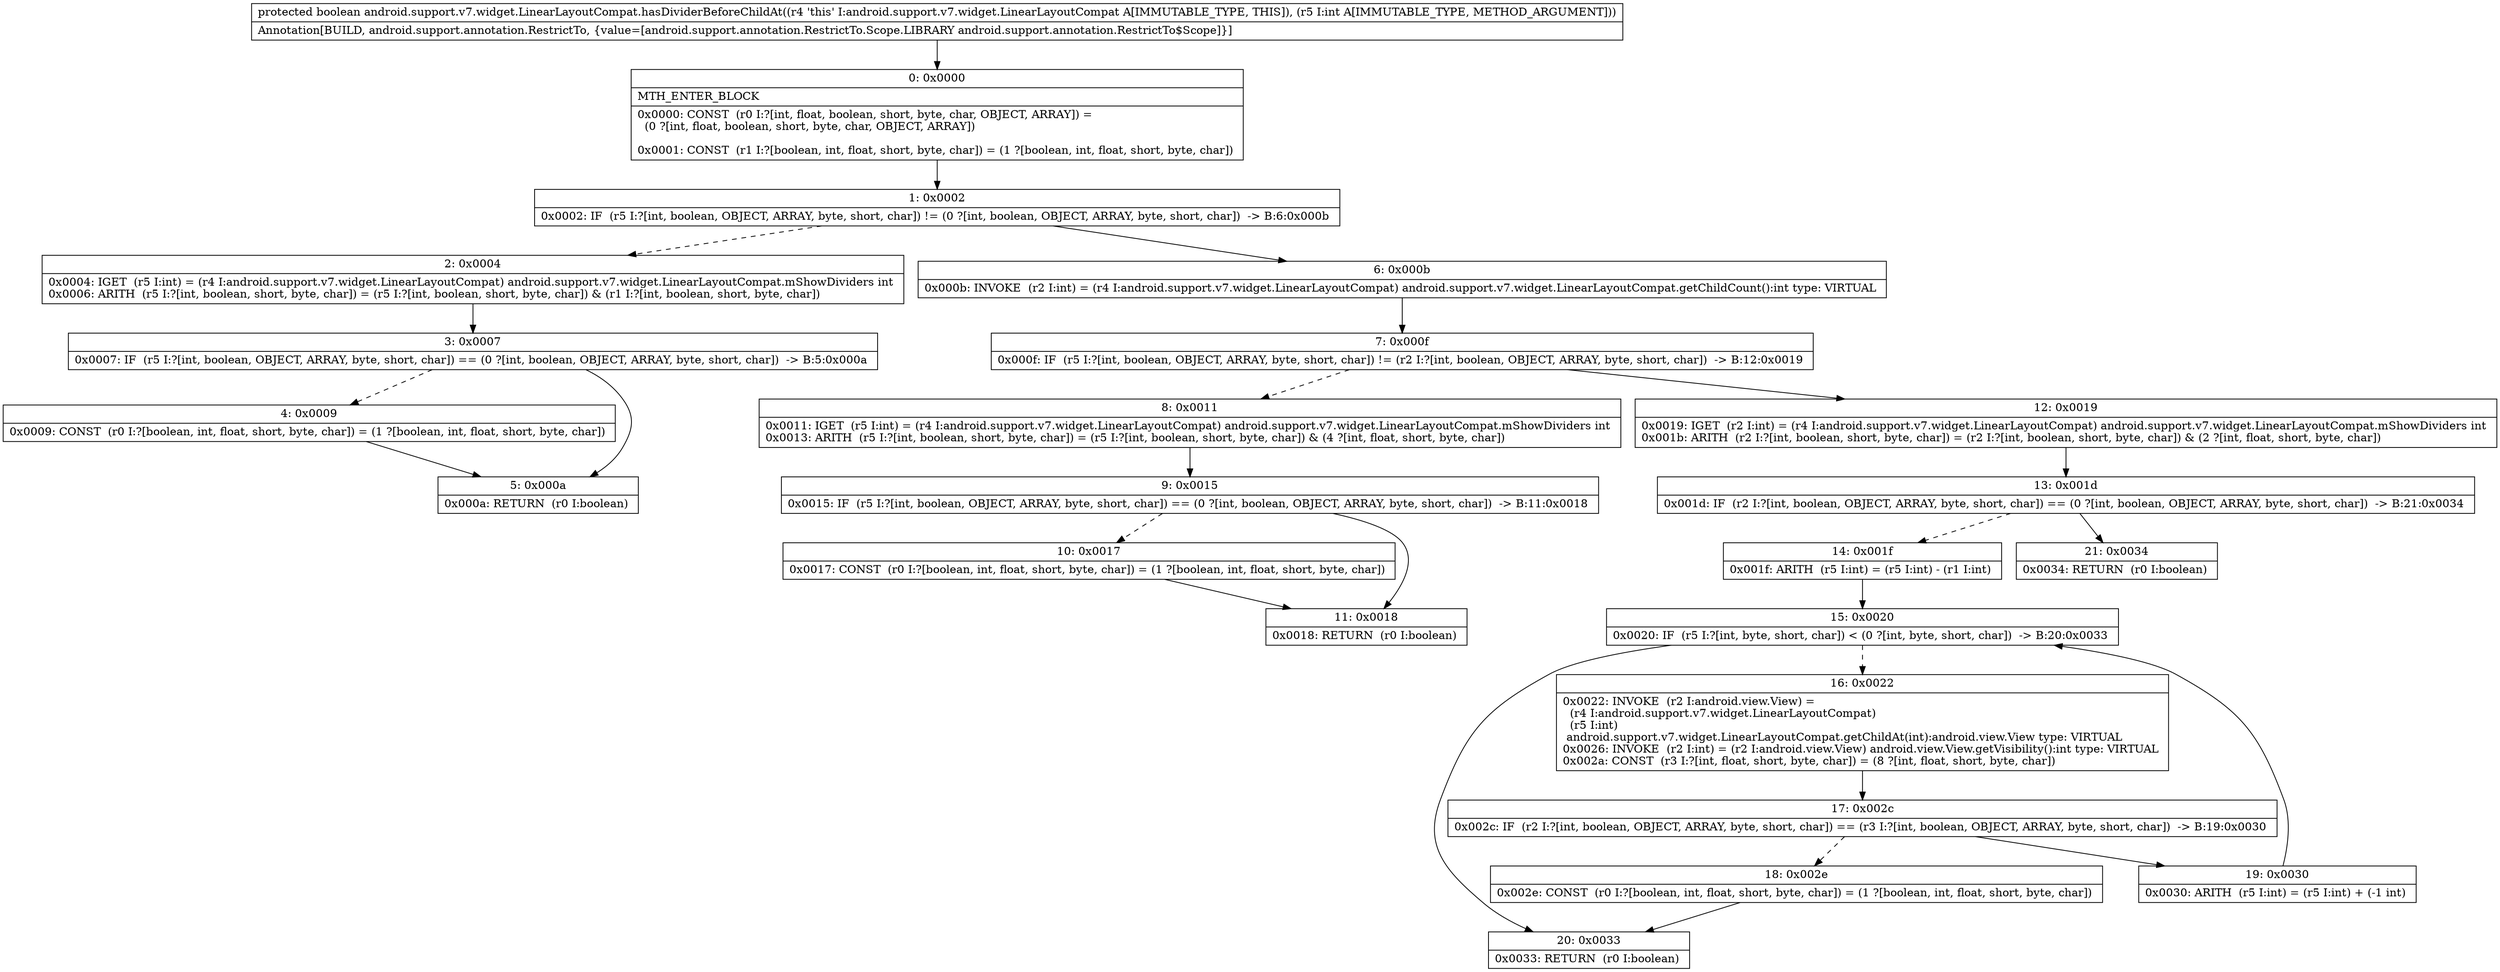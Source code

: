 digraph "CFG forandroid.support.v7.widget.LinearLayoutCompat.hasDividerBeforeChildAt(I)Z" {
Node_0 [shape=record,label="{0\:\ 0x0000|MTH_ENTER_BLOCK\l|0x0000: CONST  (r0 I:?[int, float, boolean, short, byte, char, OBJECT, ARRAY]) = \l  (0 ?[int, float, boolean, short, byte, char, OBJECT, ARRAY])\l \l0x0001: CONST  (r1 I:?[boolean, int, float, short, byte, char]) = (1 ?[boolean, int, float, short, byte, char]) \l}"];
Node_1 [shape=record,label="{1\:\ 0x0002|0x0002: IF  (r5 I:?[int, boolean, OBJECT, ARRAY, byte, short, char]) != (0 ?[int, boolean, OBJECT, ARRAY, byte, short, char])  \-\> B:6:0x000b \l}"];
Node_2 [shape=record,label="{2\:\ 0x0004|0x0004: IGET  (r5 I:int) = (r4 I:android.support.v7.widget.LinearLayoutCompat) android.support.v7.widget.LinearLayoutCompat.mShowDividers int \l0x0006: ARITH  (r5 I:?[int, boolean, short, byte, char]) = (r5 I:?[int, boolean, short, byte, char]) & (r1 I:?[int, boolean, short, byte, char]) \l}"];
Node_3 [shape=record,label="{3\:\ 0x0007|0x0007: IF  (r5 I:?[int, boolean, OBJECT, ARRAY, byte, short, char]) == (0 ?[int, boolean, OBJECT, ARRAY, byte, short, char])  \-\> B:5:0x000a \l}"];
Node_4 [shape=record,label="{4\:\ 0x0009|0x0009: CONST  (r0 I:?[boolean, int, float, short, byte, char]) = (1 ?[boolean, int, float, short, byte, char]) \l}"];
Node_5 [shape=record,label="{5\:\ 0x000a|0x000a: RETURN  (r0 I:boolean) \l}"];
Node_6 [shape=record,label="{6\:\ 0x000b|0x000b: INVOKE  (r2 I:int) = (r4 I:android.support.v7.widget.LinearLayoutCompat) android.support.v7.widget.LinearLayoutCompat.getChildCount():int type: VIRTUAL \l}"];
Node_7 [shape=record,label="{7\:\ 0x000f|0x000f: IF  (r5 I:?[int, boolean, OBJECT, ARRAY, byte, short, char]) != (r2 I:?[int, boolean, OBJECT, ARRAY, byte, short, char])  \-\> B:12:0x0019 \l}"];
Node_8 [shape=record,label="{8\:\ 0x0011|0x0011: IGET  (r5 I:int) = (r4 I:android.support.v7.widget.LinearLayoutCompat) android.support.v7.widget.LinearLayoutCompat.mShowDividers int \l0x0013: ARITH  (r5 I:?[int, boolean, short, byte, char]) = (r5 I:?[int, boolean, short, byte, char]) & (4 ?[int, float, short, byte, char]) \l}"];
Node_9 [shape=record,label="{9\:\ 0x0015|0x0015: IF  (r5 I:?[int, boolean, OBJECT, ARRAY, byte, short, char]) == (0 ?[int, boolean, OBJECT, ARRAY, byte, short, char])  \-\> B:11:0x0018 \l}"];
Node_10 [shape=record,label="{10\:\ 0x0017|0x0017: CONST  (r0 I:?[boolean, int, float, short, byte, char]) = (1 ?[boolean, int, float, short, byte, char]) \l}"];
Node_11 [shape=record,label="{11\:\ 0x0018|0x0018: RETURN  (r0 I:boolean) \l}"];
Node_12 [shape=record,label="{12\:\ 0x0019|0x0019: IGET  (r2 I:int) = (r4 I:android.support.v7.widget.LinearLayoutCompat) android.support.v7.widget.LinearLayoutCompat.mShowDividers int \l0x001b: ARITH  (r2 I:?[int, boolean, short, byte, char]) = (r2 I:?[int, boolean, short, byte, char]) & (2 ?[int, float, short, byte, char]) \l}"];
Node_13 [shape=record,label="{13\:\ 0x001d|0x001d: IF  (r2 I:?[int, boolean, OBJECT, ARRAY, byte, short, char]) == (0 ?[int, boolean, OBJECT, ARRAY, byte, short, char])  \-\> B:21:0x0034 \l}"];
Node_14 [shape=record,label="{14\:\ 0x001f|0x001f: ARITH  (r5 I:int) = (r5 I:int) \- (r1 I:int) \l}"];
Node_15 [shape=record,label="{15\:\ 0x0020|0x0020: IF  (r5 I:?[int, byte, short, char]) \< (0 ?[int, byte, short, char])  \-\> B:20:0x0033 \l}"];
Node_16 [shape=record,label="{16\:\ 0x0022|0x0022: INVOKE  (r2 I:android.view.View) = \l  (r4 I:android.support.v7.widget.LinearLayoutCompat)\l  (r5 I:int)\l android.support.v7.widget.LinearLayoutCompat.getChildAt(int):android.view.View type: VIRTUAL \l0x0026: INVOKE  (r2 I:int) = (r2 I:android.view.View) android.view.View.getVisibility():int type: VIRTUAL \l0x002a: CONST  (r3 I:?[int, float, short, byte, char]) = (8 ?[int, float, short, byte, char]) \l}"];
Node_17 [shape=record,label="{17\:\ 0x002c|0x002c: IF  (r2 I:?[int, boolean, OBJECT, ARRAY, byte, short, char]) == (r3 I:?[int, boolean, OBJECT, ARRAY, byte, short, char])  \-\> B:19:0x0030 \l}"];
Node_18 [shape=record,label="{18\:\ 0x002e|0x002e: CONST  (r0 I:?[boolean, int, float, short, byte, char]) = (1 ?[boolean, int, float, short, byte, char]) \l}"];
Node_19 [shape=record,label="{19\:\ 0x0030|0x0030: ARITH  (r5 I:int) = (r5 I:int) + (\-1 int) \l}"];
Node_20 [shape=record,label="{20\:\ 0x0033|0x0033: RETURN  (r0 I:boolean) \l}"];
Node_21 [shape=record,label="{21\:\ 0x0034|0x0034: RETURN  (r0 I:boolean) \l}"];
MethodNode[shape=record,label="{protected boolean android.support.v7.widget.LinearLayoutCompat.hasDividerBeforeChildAt((r4 'this' I:android.support.v7.widget.LinearLayoutCompat A[IMMUTABLE_TYPE, THIS]), (r5 I:int A[IMMUTABLE_TYPE, METHOD_ARGUMENT]))  | Annotation[BUILD, android.support.annotation.RestrictTo, \{value=[android.support.annotation.RestrictTo.Scope.LIBRARY android.support.annotation.RestrictTo$Scope]\}]\l}"];
MethodNode -> Node_0;
Node_0 -> Node_1;
Node_1 -> Node_2[style=dashed];
Node_1 -> Node_6;
Node_2 -> Node_3;
Node_3 -> Node_4[style=dashed];
Node_3 -> Node_5;
Node_4 -> Node_5;
Node_6 -> Node_7;
Node_7 -> Node_8[style=dashed];
Node_7 -> Node_12;
Node_8 -> Node_9;
Node_9 -> Node_10[style=dashed];
Node_9 -> Node_11;
Node_10 -> Node_11;
Node_12 -> Node_13;
Node_13 -> Node_14[style=dashed];
Node_13 -> Node_21;
Node_14 -> Node_15;
Node_15 -> Node_16[style=dashed];
Node_15 -> Node_20;
Node_16 -> Node_17;
Node_17 -> Node_18[style=dashed];
Node_17 -> Node_19;
Node_18 -> Node_20;
Node_19 -> Node_15;
}

